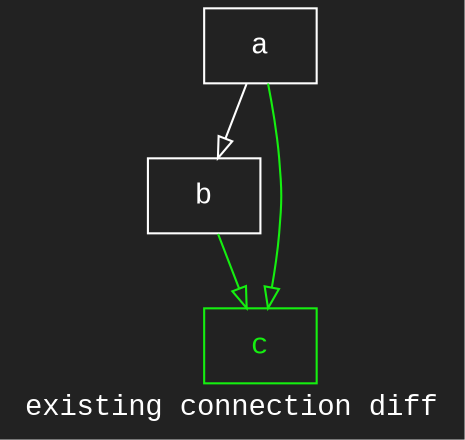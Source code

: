 digraph D {
    label="existing connection diff";
    tooltip="existing connection diff";
    bgcolor="#222222";
    fontcolor="#ffffff";
    fontname="Courier New";
    
    node1 [color="#ffffff",fontcolor="#ffffff",fontname="Courier New",shape="rectangle",tooltip="a",label="a"]
    
    node2 [color="#ffffff",fontcolor="#ffffff",fontname="Courier New",shape="rectangle",tooltip="b",label="b"]
    
    node3 [color="#15ef10",fontcolor="#15ef10",fontname="Courier New",shape="rectangle",tooltip="c",label="c"]
    
    node1 -> node2 [arrowhead="empty",color="#ffffff",tooltip="a\n   ->\nb",]
    node1 -> node3 [arrowhead="empty",color="#15ef10",tooltip="a\n   ->\nc",]
    node2 -> node3 [arrowhead="empty",color="#15ef10",tooltip="b\n   ->\nc",]
}
